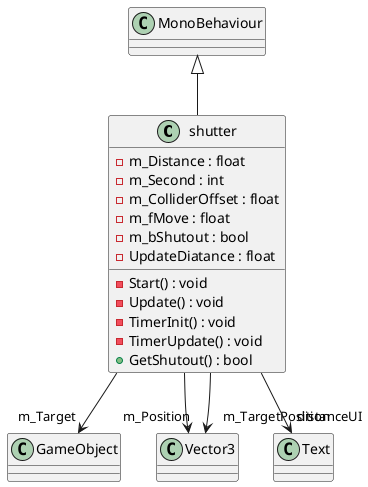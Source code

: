 @startuml
class shutter {
    - m_Distance : float
    - m_Second : int
    - m_ColliderOffset : float
    - m_fMove : float
    - m_bShutout : bool
    - UpdateDiatance : float
    - Start() : void
    - Update() : void
    - TimerInit() : void
    - TimerUpdate() : void
    + GetShutout() : bool
}
MonoBehaviour <|-- shutter
shutter --> "m_Target" GameObject
shutter --> "m_Position" Vector3
shutter --> "m_TargetPosition" Vector3
shutter --> "distanceUI" Text
@enduml
